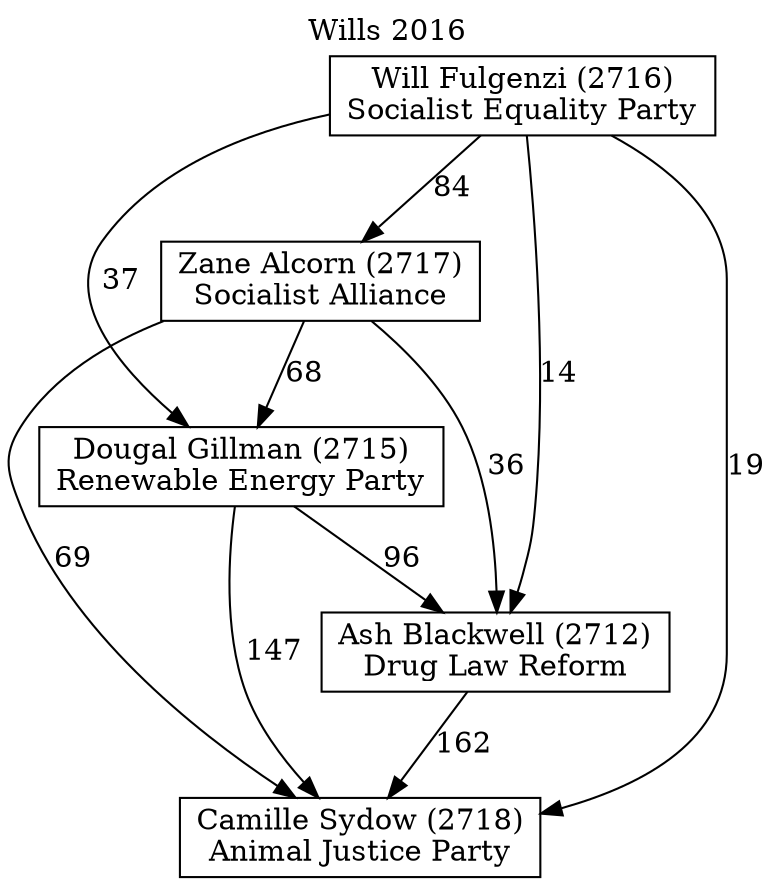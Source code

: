 // House preference flow
digraph "Camille Sydow (2718)_Wills_2016" {
	graph [label="Wills 2016" labelloc=t mclimit=10]
	node [shape=box]
	"Camille Sydow (2718)" [label="Camille Sydow (2718)
Animal Justice Party"]
	"Ash Blackwell (2712)" [label="Ash Blackwell (2712)
Drug Law Reform"]
	"Dougal Gillman (2715)" [label="Dougal Gillman (2715)
Renewable Energy Party"]
	"Zane Alcorn (2717)" [label="Zane Alcorn (2717)
Socialist Alliance"]
	"Will Fulgenzi (2716)" [label="Will Fulgenzi (2716)
Socialist Equality Party"]
	"Ash Blackwell (2712)" -> "Camille Sydow (2718)" [label=162]
	"Dougal Gillman (2715)" -> "Ash Blackwell (2712)" [label=96]
	"Zane Alcorn (2717)" -> "Dougal Gillman (2715)" [label=68]
	"Will Fulgenzi (2716)" -> "Zane Alcorn (2717)" [label=84]
	"Dougal Gillman (2715)" -> "Camille Sydow (2718)" [label=147]
	"Zane Alcorn (2717)" -> "Camille Sydow (2718)" [label=69]
	"Will Fulgenzi (2716)" -> "Camille Sydow (2718)" [label=19]
	"Will Fulgenzi (2716)" -> "Dougal Gillman (2715)" [label=37]
	"Zane Alcorn (2717)" -> "Ash Blackwell (2712)" [label=36]
	"Will Fulgenzi (2716)" -> "Ash Blackwell (2712)" [label=14]
}
